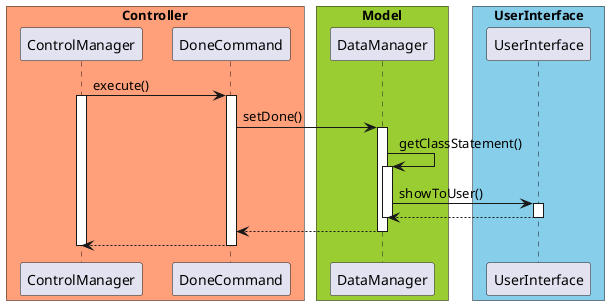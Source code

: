 @startuml

skinparam ParticipantPadding 10
skinparam BoxPadding 5

box "Controller" #LightSalmon
participant ControlManager
participant DoneCommand
end box

box "Model" #YellowGreen
participant DataManager
end box

box "UserInterface" #skyblue
participant UserInterface
end box

ControlManager -> DoneCommand: execute()
activate ControlManager
activate DoneCommand
DoneCommand -> DataManager: setDone()
activate DataManager
DataManager -> DataManager: getClassStatement()
activate DataManager



DataManager -> UserInterface: showToUser()
activate UserInterface

UserInterface --> DataManager
deactivate DataManager
deactivate UserInterface
DataManager --> DoneCommand
deactivate DataManager
DoneCommand --> ControlManager
deactivate DoneCommand
deactivate ControlManager
@enduml